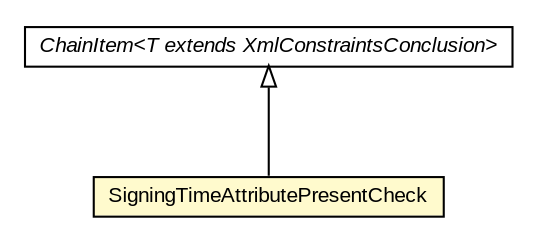 #!/usr/local/bin/dot
#
# Class diagram 
# Generated by UMLGraph version R5_6-24-gf6e263 (http://www.umlgraph.org/)
#

digraph G {
	edge [fontname="arial",fontsize=10,labelfontname="arial",labelfontsize=10];
	node [fontname="arial",fontsize=10,shape=plaintext];
	nodesep=0.25;
	ranksep=0.5;
	// eu.europa.esig.dss.validation.process.ChainItem<T extends eu.europa.esig.dss.jaxb.detailedreport.XmlConstraintsConclusion>
	c668280 [label=<<table title="eu.europa.esig.dss.validation.process.ChainItem" border="0" cellborder="1" cellspacing="0" cellpadding="2" port="p" href="../../ChainItem.html">
		<tr><td><table border="0" cellspacing="0" cellpadding="1">
<tr><td align="center" balign="center"><font face="arial italic"> ChainItem&lt;T extends XmlConstraintsConclusion&gt; </font></td></tr>
		</table></td></tr>
		</table>>, URL="../../ChainItem.html", fontname="arial", fontcolor="black", fontsize=10.0];
	// eu.europa.esig.dss.validation.process.vpfltvd.checks.SigningTimeAttributePresentCheck
	c668428 [label=<<table title="eu.europa.esig.dss.validation.process.vpfltvd.checks.SigningTimeAttributePresentCheck" border="0" cellborder="1" cellspacing="0" cellpadding="2" port="p" bgcolor="lemonChiffon" href="./SigningTimeAttributePresentCheck.html">
		<tr><td><table border="0" cellspacing="0" cellpadding="1">
<tr><td align="center" balign="center"> SigningTimeAttributePresentCheck </td></tr>
		</table></td></tr>
		</table>>, URL="./SigningTimeAttributePresentCheck.html", fontname="arial", fontcolor="black", fontsize=10.0];
	//eu.europa.esig.dss.validation.process.vpfltvd.checks.SigningTimeAttributePresentCheck extends eu.europa.esig.dss.validation.process.ChainItem<eu.europa.esig.dss.jaxb.detailedreport.XmlValidationProcessLongTermData>
	c668280:p -> c668428:p [dir=back,arrowtail=empty];
}

